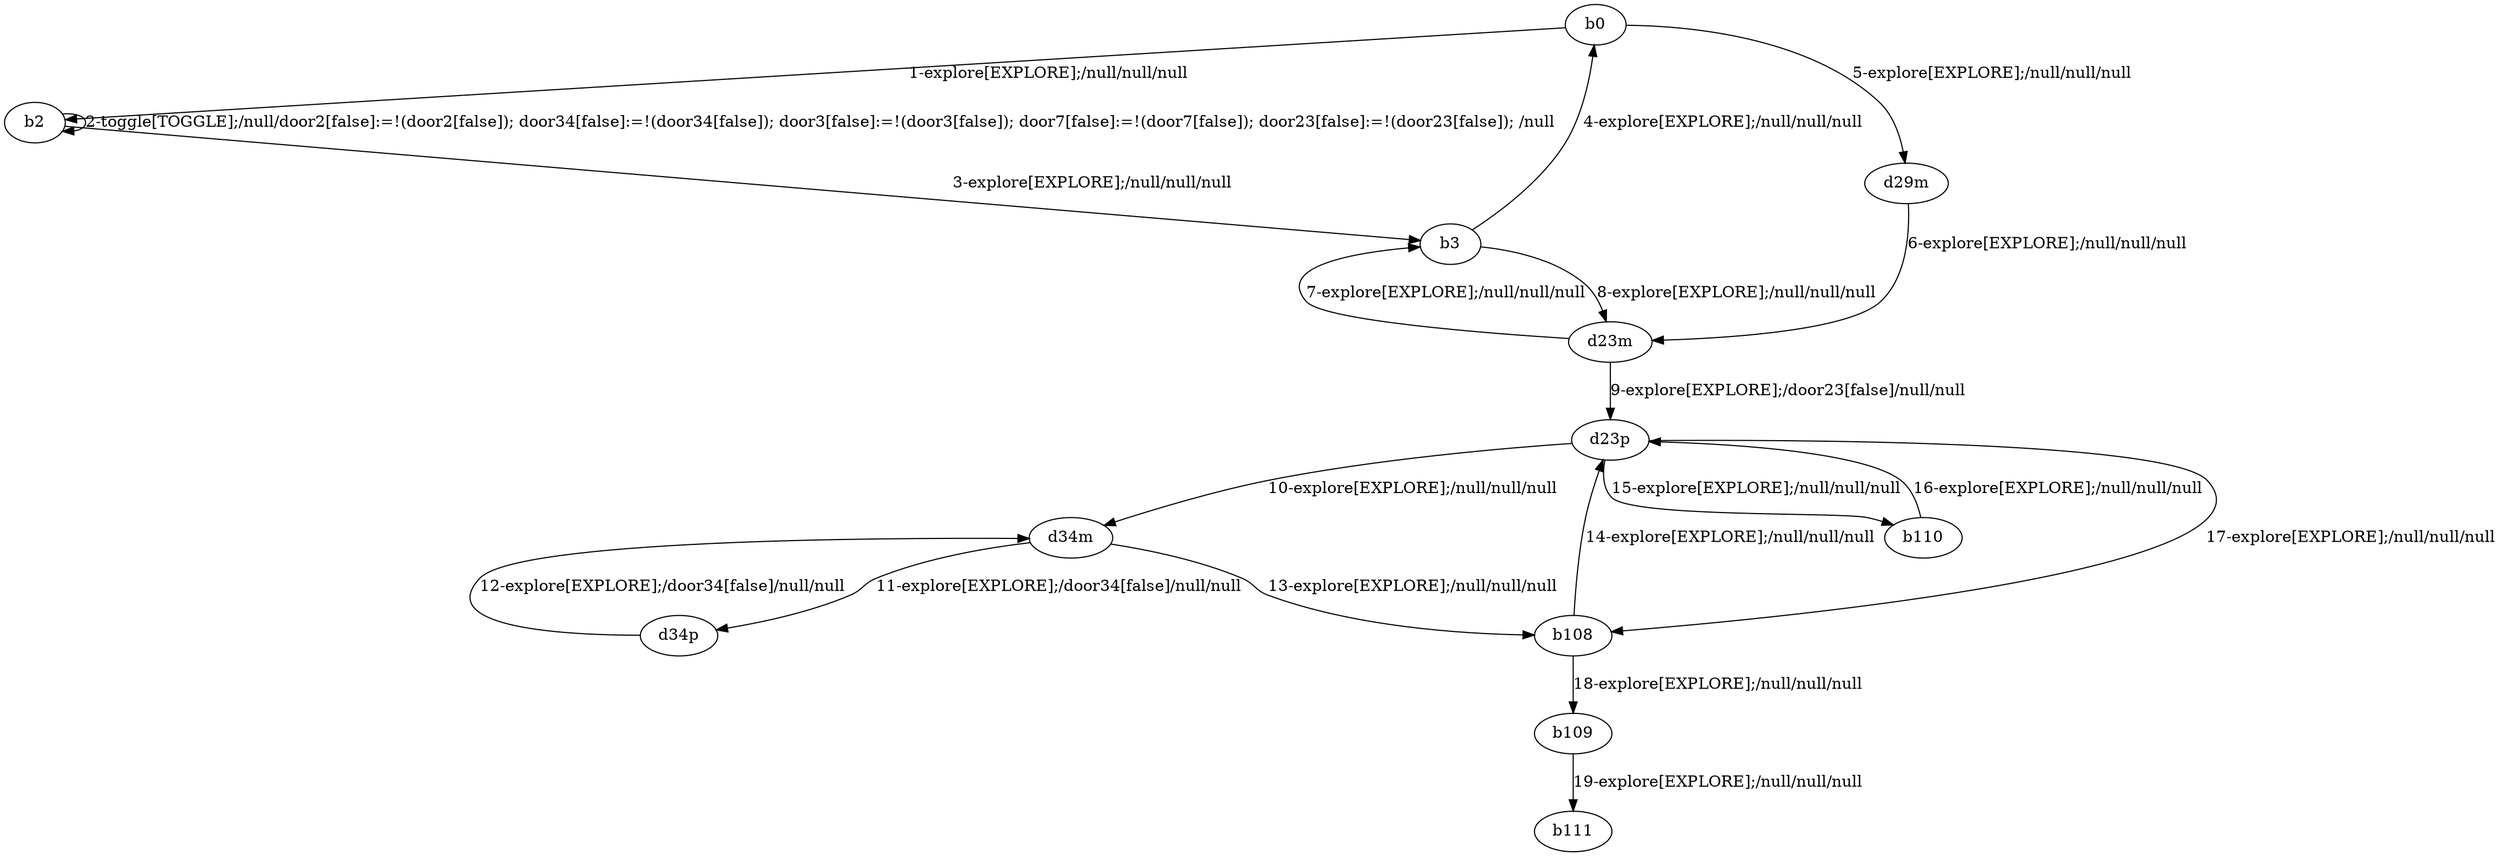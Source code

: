 # Total number of goals covered by this test: 3
# d34p --> d34m
# d34m --> d34p
# b110 --> d23p

digraph g {
"b0" -> "b2" [label = "1-explore[EXPLORE];/null/null/null"];
"b2" -> "b2" [label = "2-toggle[TOGGLE];/null/door2[false]:=!(door2[false]); door34[false]:=!(door34[false]); door3[false]:=!(door3[false]); door7[false]:=!(door7[false]); door23[false]:=!(door23[false]); /null"];
"b2" -> "b3" [label = "3-explore[EXPLORE];/null/null/null"];
"b3" -> "b0" [label = "4-explore[EXPLORE];/null/null/null"];
"b0" -> "d29m" [label = "5-explore[EXPLORE];/null/null/null"];
"d29m" -> "d23m" [label = "6-explore[EXPLORE];/null/null/null"];
"d23m" -> "b3" [label = "7-explore[EXPLORE];/null/null/null"];
"b3" -> "d23m" [label = "8-explore[EXPLORE];/null/null/null"];
"d23m" -> "d23p" [label = "9-explore[EXPLORE];/door23[false]/null/null"];
"d23p" -> "d34m" [label = "10-explore[EXPLORE];/null/null/null"];
"d34m" -> "d34p" [label = "11-explore[EXPLORE];/door34[false]/null/null"];
"d34p" -> "d34m" [label = "12-explore[EXPLORE];/door34[false]/null/null"];
"d34m" -> "b108" [label = "13-explore[EXPLORE];/null/null/null"];
"b108" -> "d23p" [label = "14-explore[EXPLORE];/null/null/null"];
"d23p" -> "b110" [label = "15-explore[EXPLORE];/null/null/null"];
"b110" -> "d23p" [label = "16-explore[EXPLORE];/null/null/null"];
"d23p" -> "b108" [label = "17-explore[EXPLORE];/null/null/null"];
"b108" -> "b109" [label = "18-explore[EXPLORE];/null/null/null"];
"b109" -> "b111" [label = "19-explore[EXPLORE];/null/null/null"];
}